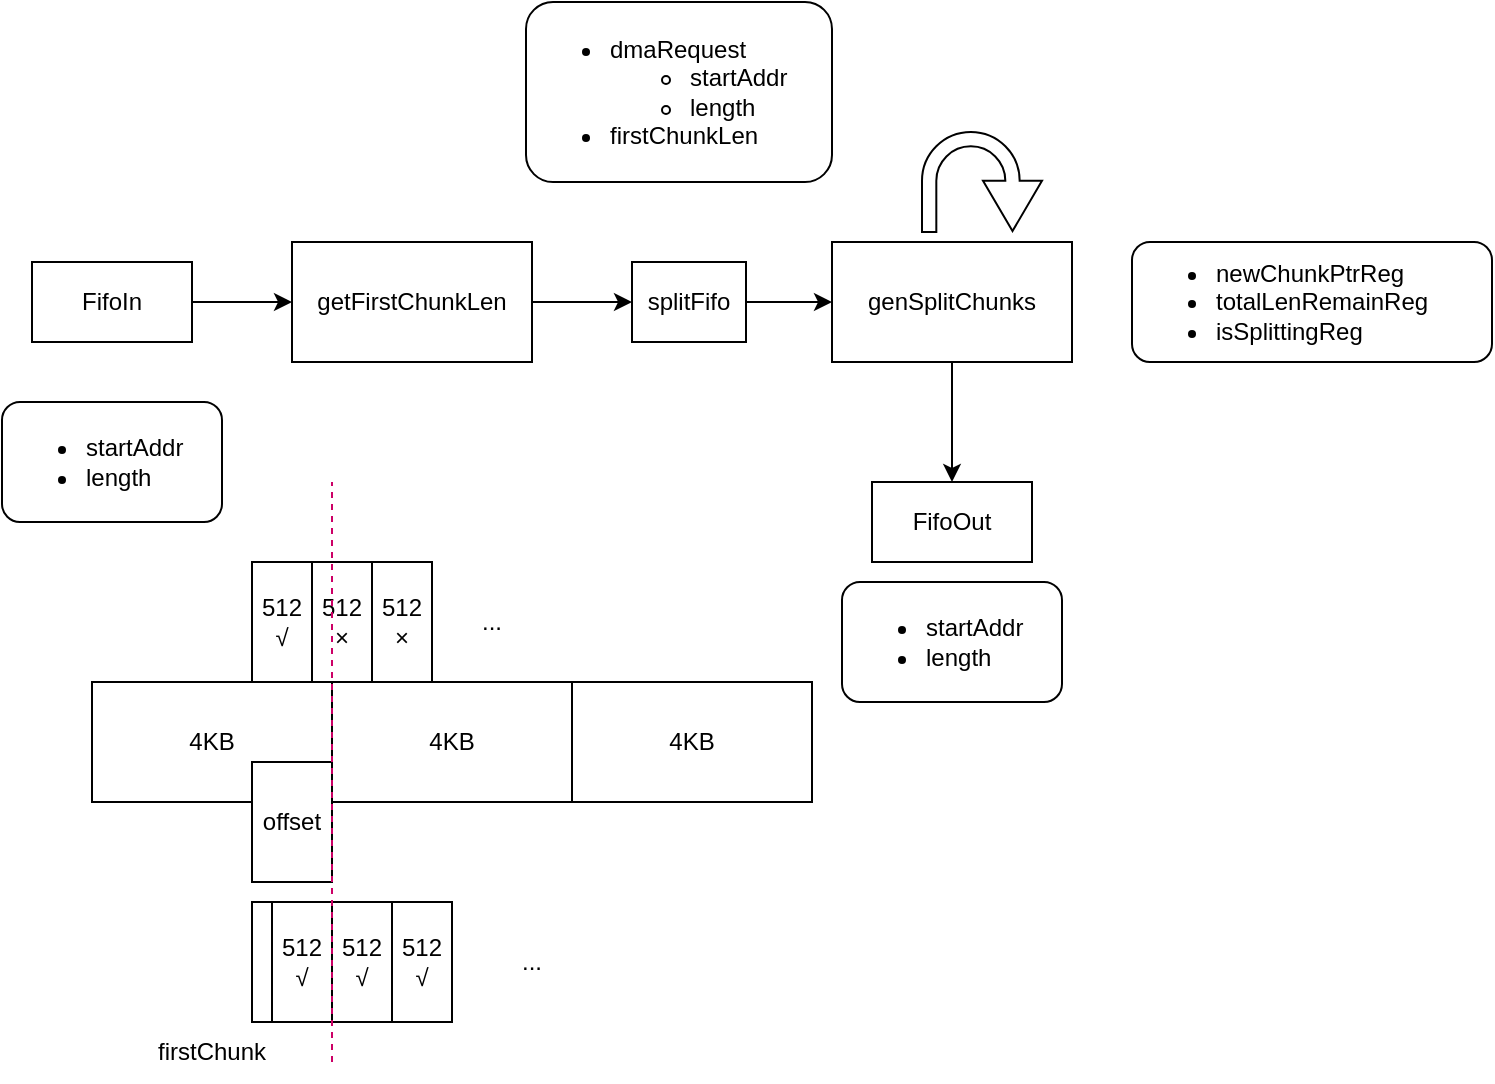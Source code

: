 <mxfile>
    <diagram id="kbZJOYVz6SfErWRKv-7J" name="第 1 页">
        <mxGraphModel dx="979" dy="633" grid="1" gridSize="10" guides="1" tooltips="1" connect="1" arrows="1" fold="1" page="1" pageScale="1" pageWidth="827" pageHeight="1169" math="0" shadow="0">
            <root>
                <mxCell id="0"/>
                <mxCell id="1" parent="0"/>
                <mxCell id="5" style="edgeStyle=none;html=1;exitX=1;exitY=0.5;exitDx=0;exitDy=0;entryX=0;entryY=0.5;entryDx=0;entryDy=0;" parent="1" source="2" target="4" edge="1">
                    <mxGeometry relative="1" as="geometry"/>
                </mxCell>
                <mxCell id="2" value="FifoIn" style="rounded=0;whiteSpace=wrap;html=1;" parent="1" vertex="1">
                    <mxGeometry x="40" y="150" width="80" height="40" as="geometry"/>
                </mxCell>
                <mxCell id="7" style="edgeStyle=none;html=1;exitX=1;exitY=0.5;exitDx=0;exitDy=0;entryX=0;entryY=0.5;entryDx=0;entryDy=0;" parent="1" source="4" target="6" edge="1">
                    <mxGeometry relative="1" as="geometry"/>
                </mxCell>
                <mxCell id="4" value="getFirstChunkLen" style="rounded=0;whiteSpace=wrap;html=1;" parent="1" vertex="1">
                    <mxGeometry x="170" y="140" width="120" height="60" as="geometry"/>
                </mxCell>
                <mxCell id="9" style="edgeStyle=none;html=1;exitX=1;exitY=0.5;exitDx=0;exitDy=0;entryX=0;entryY=0.5;entryDx=0;entryDy=0;" parent="1" source="6" target="8" edge="1">
                    <mxGeometry relative="1" as="geometry"/>
                </mxCell>
                <mxCell id="6" value="splitFifo" style="rounded=0;whiteSpace=wrap;html=1;" parent="1" vertex="1">
                    <mxGeometry x="340" y="150" width="57" height="40" as="geometry"/>
                </mxCell>
                <mxCell id="13" style="edgeStyle=none;html=1;exitX=0.5;exitY=1;exitDx=0;exitDy=0;entryX=0.5;entryY=0;entryDx=0;entryDy=0;" parent="1" source="8" target="12" edge="1">
                    <mxGeometry relative="1" as="geometry"/>
                </mxCell>
                <mxCell id="8" value="genSplitChunks" style="rounded=0;whiteSpace=wrap;html=1;" parent="1" vertex="1">
                    <mxGeometry x="440" y="140" width="120" height="60" as="geometry"/>
                </mxCell>
                <mxCell id="10" value="&lt;ul&gt;&lt;li&gt;dmaRequest&lt;/li&gt;&lt;ul&gt;&lt;li&gt;startAddr&lt;/li&gt;&lt;li&gt;length&lt;/li&gt;&lt;/ul&gt;&lt;li&gt;firstChunkLen&lt;/li&gt;&lt;/ul&gt;" style="rounded=1;whiteSpace=wrap;html=1;align=left;" parent="1" vertex="1">
                    <mxGeometry x="287" y="20" width="153" height="90" as="geometry"/>
                </mxCell>
                <mxCell id="12" value="FifoOut" style="rounded=0;whiteSpace=wrap;html=1;" parent="1" vertex="1">
                    <mxGeometry x="460" y="260" width="80" height="40" as="geometry"/>
                </mxCell>
                <mxCell id="15" value="" style="html=1;shadow=0;dashed=0;align=center;verticalAlign=middle;shape=mxgraph.arrows2.uTurnArrow;dy=3.58;arrowHead=29.5;dx2=25.14;rotation=90;" parent="1" vertex="1">
                    <mxGeometry x="490" y="80" width="50" height="60" as="geometry"/>
                </mxCell>
                <mxCell id="16" value="&lt;ul&gt;&lt;li&gt;startAddr&lt;/li&gt;&lt;li&gt;length&lt;/li&gt;&lt;/ul&gt;" style="rounded=1;whiteSpace=wrap;html=1;align=left;" parent="1" vertex="1">
                    <mxGeometry x="25" y="220" width="110" height="60" as="geometry"/>
                </mxCell>
                <mxCell id="18" value="&lt;ul&gt;&lt;li&gt;startAddr&lt;/li&gt;&lt;li&gt;length&lt;/li&gt;&lt;/ul&gt;" style="rounded=1;whiteSpace=wrap;html=1;align=left;" parent="1" vertex="1">
                    <mxGeometry x="445" y="310" width="110" height="60" as="geometry"/>
                </mxCell>
                <mxCell id="19" value="&lt;ul&gt;&lt;li&gt;&lt;span style=&quot;background-color: initial;&quot;&gt;newChunkPtrReg&lt;/span&gt;&lt;/li&gt;&lt;li&gt;&lt;span style=&quot;background-color: initial;&quot;&gt;totalLenRemainReg&lt;/span&gt;&lt;/li&gt;&lt;li&gt;&lt;span style=&quot;background-color: initial;&quot;&gt;isSplittingReg&lt;/span&gt;&lt;/li&gt;&lt;/ul&gt;" style="rounded=1;whiteSpace=wrap;html=1;align=left;" parent="1" vertex="1">
                    <mxGeometry x="590" y="140" width="180" height="60" as="geometry"/>
                </mxCell>
                <mxCell id="20" value="4KB" style="rounded=0;whiteSpace=wrap;html=1;" parent="1" vertex="1">
                    <mxGeometry x="70" y="360" width="120" height="60" as="geometry"/>
                </mxCell>
                <mxCell id="21" value="4KB" style="rounded=0;whiteSpace=wrap;html=1;" parent="1" vertex="1">
                    <mxGeometry x="190" y="360" width="120" height="60" as="geometry"/>
                </mxCell>
                <mxCell id="22" value="4KB" style="rounded=0;whiteSpace=wrap;html=1;" parent="1" vertex="1">
                    <mxGeometry x="310" y="360" width="120" height="60" as="geometry"/>
                </mxCell>
                <mxCell id="26" value="offset" style="rounded=0;whiteSpace=wrap;html=1;" parent="1" vertex="1">
                    <mxGeometry x="150" y="400" width="40" height="60" as="geometry"/>
                </mxCell>
                <mxCell id="27" value="" style="rounded=0;whiteSpace=wrap;html=1;" parent="1" vertex="1">
                    <mxGeometry x="150" y="470" width="10" height="60" as="geometry"/>
                </mxCell>
                <mxCell id="28" value="512&lt;br&gt;√" style="rounded=0;whiteSpace=wrap;html=1;" parent="1" vertex="1">
                    <mxGeometry x="160" y="470" width="30" height="60" as="geometry"/>
                </mxCell>
                <mxCell id="29" value="512&lt;br&gt;√" style="rounded=0;whiteSpace=wrap;html=1;" parent="1" vertex="1">
                    <mxGeometry x="190" y="470" width="30" height="60" as="geometry"/>
                </mxCell>
                <mxCell id="30" value="512&lt;br&gt;√" style="rounded=0;whiteSpace=wrap;html=1;" parent="1" vertex="1">
                    <mxGeometry x="220" y="470" width="30" height="60" as="geometry"/>
                </mxCell>
                <mxCell id="31" value="firstChunk" style="text;html=1;strokeColor=none;fillColor=none;align=center;verticalAlign=middle;whiteSpace=wrap;rounded=0;" parent="1" vertex="1">
                    <mxGeometry x="100" y="530" width="60" height="30" as="geometry"/>
                </mxCell>
                <mxCell id="32" value="512&lt;br&gt;√" style="rounded=0;whiteSpace=wrap;html=1;" parent="1" vertex="1">
                    <mxGeometry x="150" y="300" width="30" height="60" as="geometry"/>
                </mxCell>
                <mxCell id="33" value="512&lt;br&gt;×" style="rounded=0;whiteSpace=wrap;html=1;" parent="1" vertex="1">
                    <mxGeometry x="180" y="300" width="30" height="60" as="geometry"/>
                </mxCell>
                <mxCell id="34" value="512&lt;br&gt;×" style="rounded=0;whiteSpace=wrap;html=1;" parent="1" vertex="1">
                    <mxGeometry x="210" y="300" width="30" height="60" as="geometry"/>
                </mxCell>
                <mxCell id="35" value="..." style="text;html=1;strokeColor=none;fillColor=none;align=center;verticalAlign=middle;whiteSpace=wrap;rounded=0;" parent="1" vertex="1">
                    <mxGeometry x="260" y="485" width="60" height="30" as="geometry"/>
                </mxCell>
                <mxCell id="36" value="..." style="text;html=1;strokeColor=none;fillColor=none;align=center;verticalAlign=middle;whiteSpace=wrap;rounded=0;" parent="1" vertex="1">
                    <mxGeometry x="240" y="315" width="60" height="30" as="geometry"/>
                </mxCell>
                <mxCell id="37" value="" style="endArrow=none;dashed=1;html=1;strokeColor=#CC0066;" edge="1" parent="1">
                    <mxGeometry width="50" height="50" relative="1" as="geometry">
                        <mxPoint x="190" y="550" as="sourcePoint"/>
                        <mxPoint x="190" y="260" as="targetPoint"/>
                    </mxGeometry>
                </mxCell>
            </root>
        </mxGraphModel>
    </diagram>
</mxfile>